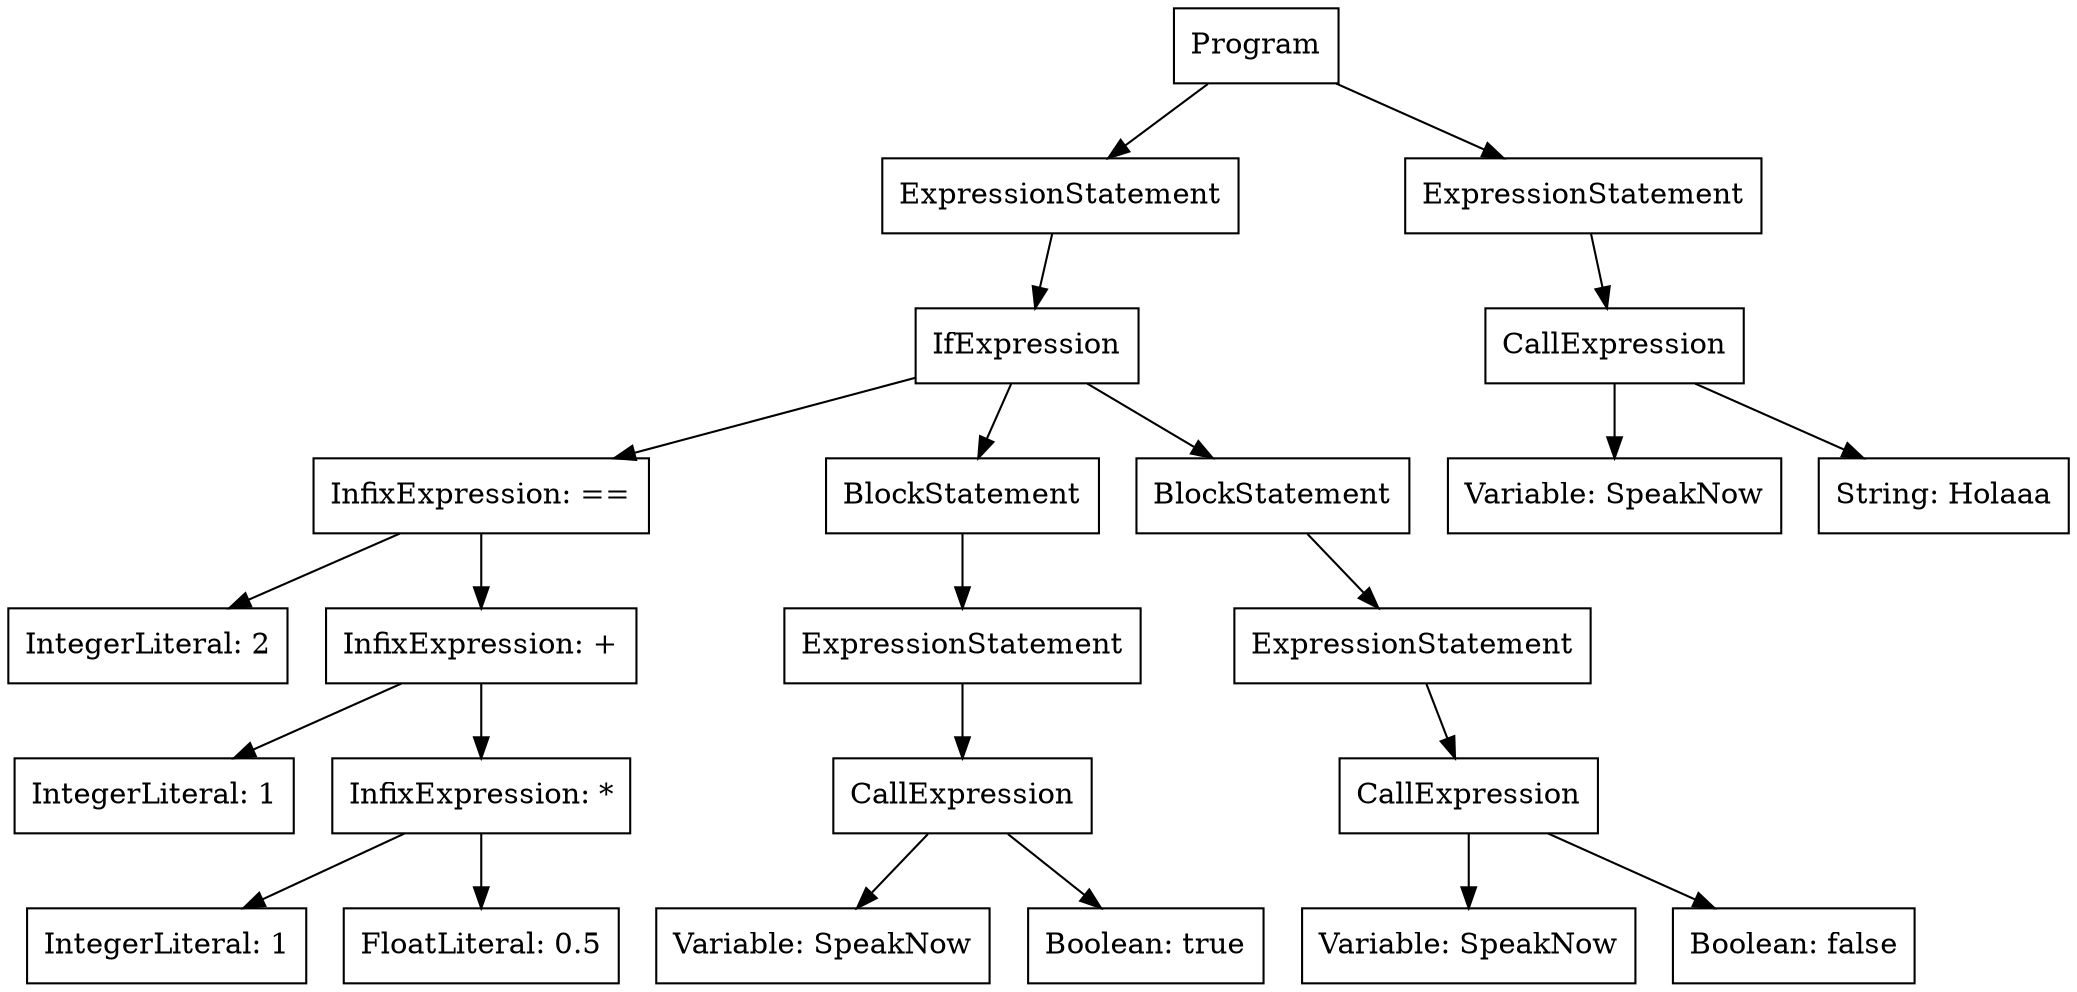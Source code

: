 digraph AST {
  node [shape=box];
Node1 [label="Program"];
Node2 [label="ExpressionStatement"];
Node3 [label="IfExpression"];
Node4 [label="InfixExpression: =="];
Node5 [label="IntegerLiteral: 2"];
Node4 -> Node5;
Node6 [label="InfixExpression: +"];
Node7 [label="IntegerLiteral: 1"];
Node6 -> Node7;
Node8 [label="InfixExpression: *"];
Node9 [label="IntegerLiteral: 1"];
Node8 -> Node9;
Node10 [label="FloatLiteral: 0.5"];
Node8 -> Node10;
Node6 -> Node8;
Node4 -> Node6;
Node3 -> Node4;
Node11 [label="BlockStatement"];
Node12 [label="ExpressionStatement"];
Node13 [label="CallExpression"];
Node14 [label="Variable: SpeakNow"];
Node13 -> Node14;
Node15 [label="Boolean: true"];
Node13 -> Node15;
Node12 -> Node13;
Node11 -> Node12;
Node3 -> Node11;
Node16 [label="BlockStatement"];
Node17 [label="ExpressionStatement"];
Node18 [label="CallExpression"];
Node19 [label="Variable: SpeakNow"];
Node18 -> Node19;
Node20 [label="Boolean: false"];
Node18 -> Node20;
Node17 -> Node18;
Node16 -> Node17;
Node3 -> Node16;
Node2 -> Node3;
Node1 -> Node2;
Node21 [label="ExpressionStatement"];
Node22 [label="CallExpression"];
Node23 [label="Variable: SpeakNow"];
Node22 -> Node23;
Node24 [label="String: Holaaa"];
Node22 -> Node24;
Node21 -> Node22;
Node1 -> Node21;
}
